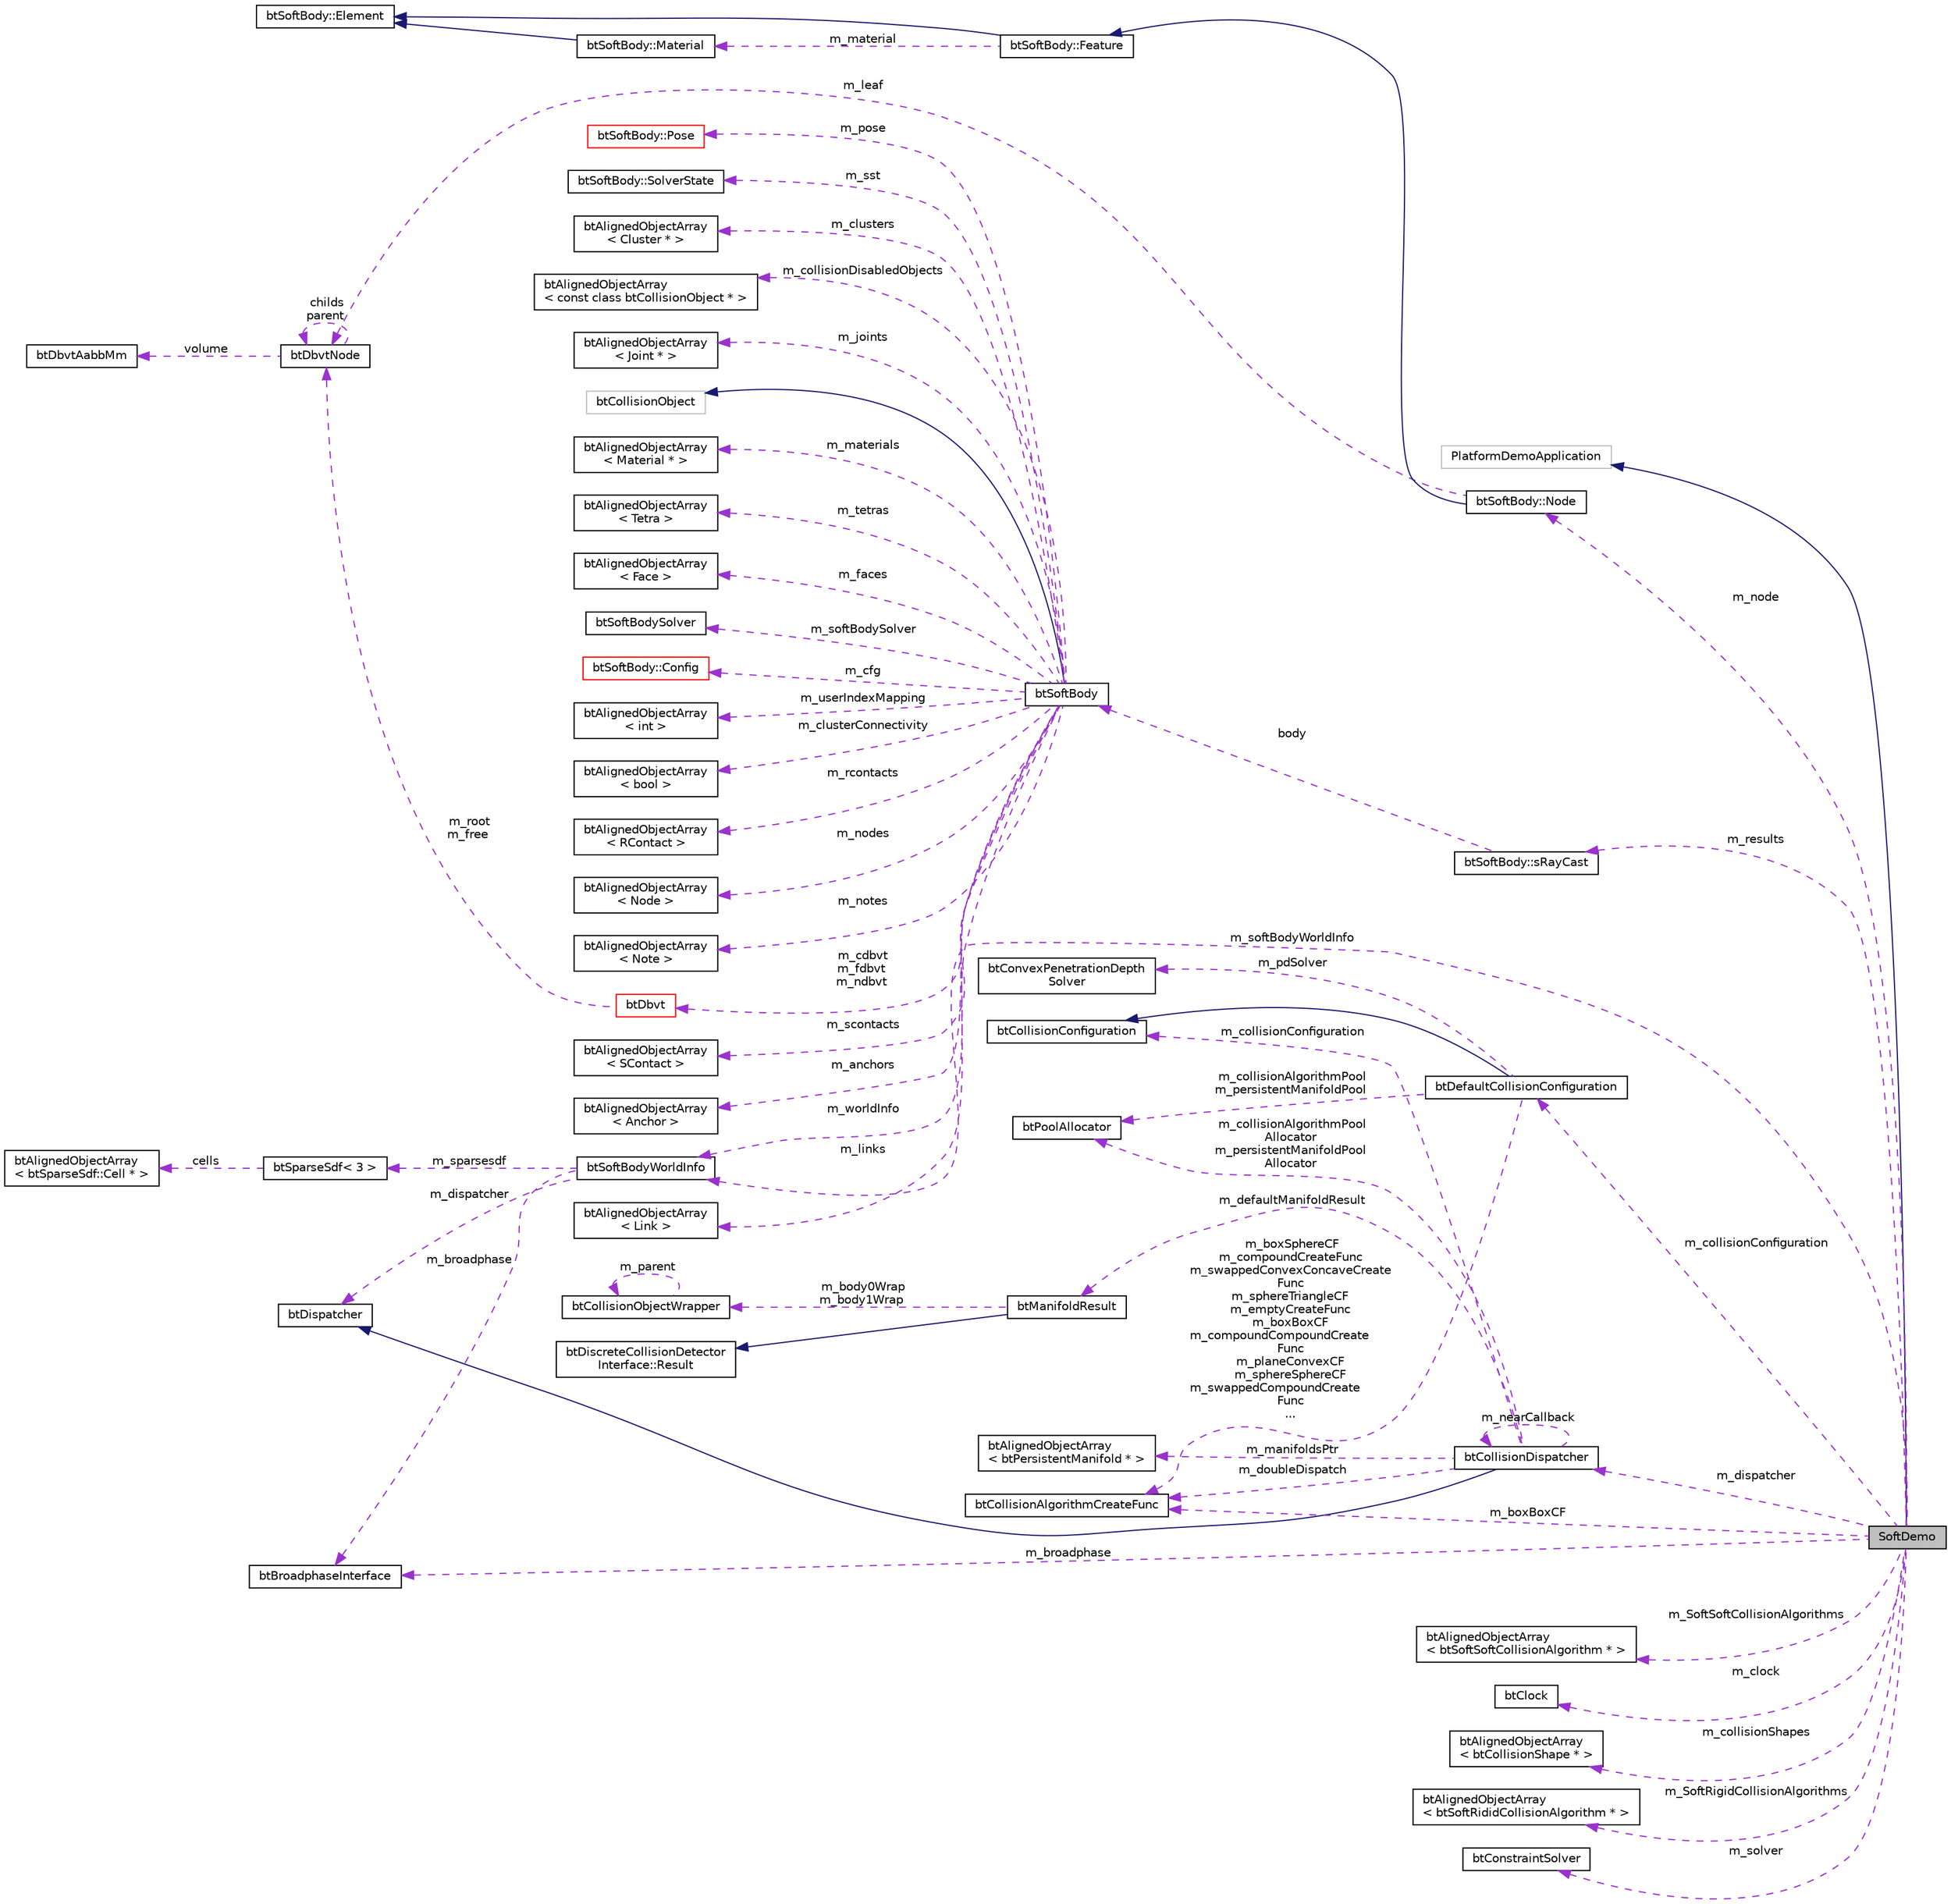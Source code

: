 digraph "SoftDemo"
{
  edge [fontname="Helvetica",fontsize="10",labelfontname="Helvetica",labelfontsize="10"];
  node [fontname="Helvetica",fontsize="10",shape=record];
  rankdir="LR";
  Node1 [label="SoftDemo",height=0.2,width=0.4,color="black", fillcolor="grey75", style="filled", fontcolor="black"];
  Node2 -> Node1 [dir="back",color="midnightblue",fontsize="10",style="solid",fontname="Helvetica"];
  Node2 [label="PlatformDemoApplication",height=0.2,width=0.4,color="grey75", fillcolor="white", style="filled"];
  Node3 -> Node1 [dir="back",color="darkorchid3",fontsize="10",style="dashed",label=" m_softBodyWorldInfo" ,fontname="Helvetica"];
  Node3 [label="btSoftBodyWorldInfo",height=0.2,width=0.4,color="black", fillcolor="white", style="filled",URL="$structbt_soft_body_world_info.html"];
  Node4 -> Node3 [dir="back",color="darkorchid3",fontsize="10",style="dashed",label=" m_dispatcher" ,fontname="Helvetica"];
  Node4 [label="btDispatcher",height=0.2,width=0.4,color="black", fillcolor="white", style="filled",URL="$classbt_dispatcher.html"];
  Node5 -> Node3 [dir="back",color="darkorchid3",fontsize="10",style="dashed",label=" m_sparsesdf" ,fontname="Helvetica"];
  Node5 [label="btSparseSdf\< 3 \>",height=0.2,width=0.4,color="black", fillcolor="white", style="filled",URL="$structbt_sparse_sdf.html"];
  Node6 -> Node5 [dir="back",color="darkorchid3",fontsize="10",style="dashed",label=" cells" ,fontname="Helvetica"];
  Node6 [label="btAlignedObjectArray\l\< btSparseSdf::Cell * \>",height=0.2,width=0.4,color="black", fillcolor="white", style="filled",URL="$classbt_aligned_object_array.html"];
  Node7 -> Node3 [dir="back",color="darkorchid3",fontsize="10",style="dashed",label=" m_broadphase" ,fontname="Helvetica"];
  Node7 [label="btBroadphaseInterface",height=0.2,width=0.4,color="black", fillcolor="white", style="filled",URL="$classbt_broadphase_interface.html"];
  Node8 -> Node1 [dir="back",color="darkorchid3",fontsize="10",style="dashed",label=" m_results" ,fontname="Helvetica"];
  Node8 [label="btSoftBody::sRayCast",height=0.2,width=0.4,color="black", fillcolor="white", style="filled",URL="$structbt_soft_body_1_1s_ray_cast.html"];
  Node9 -> Node8 [dir="back",color="darkorchid3",fontsize="10",style="dashed",label=" body" ,fontname="Helvetica"];
  Node9 [label="btSoftBody",height=0.2,width=0.4,color="black", fillcolor="white", style="filled",URL="$classbt_soft_body.html"];
  Node10 -> Node9 [dir="back",color="midnightblue",fontsize="10",style="solid",fontname="Helvetica"];
  Node10 [label="btCollisionObject",height=0.2,width=0.4,color="grey75", fillcolor="white", style="filled"];
  Node3 -> Node9 [dir="back",color="darkorchid3",fontsize="10",style="dashed",label=" m_worldInfo" ,fontname="Helvetica"];
  Node11 -> Node9 [dir="back",color="darkorchid3",fontsize="10",style="dashed",label=" m_materials" ,fontname="Helvetica"];
  Node11 [label="btAlignedObjectArray\l\< Material * \>",height=0.2,width=0.4,color="black", fillcolor="white", style="filled",URL="$classbt_aligned_object_array.html"];
  Node12 -> Node9 [dir="back",color="darkorchid3",fontsize="10",style="dashed",label=" m_tetras" ,fontname="Helvetica"];
  Node12 [label="btAlignedObjectArray\l\< Tetra \>",height=0.2,width=0.4,color="black", fillcolor="white", style="filled",URL="$classbt_aligned_object_array.html"];
  Node13 -> Node9 [dir="back",color="darkorchid3",fontsize="10",style="dashed",label=" m_faces" ,fontname="Helvetica"];
  Node13 [label="btAlignedObjectArray\l\< Face \>",height=0.2,width=0.4,color="black", fillcolor="white", style="filled",URL="$classbt_aligned_object_array.html"];
  Node14 -> Node9 [dir="back",color="darkorchid3",fontsize="10",style="dashed",label=" m_softBodySolver" ,fontname="Helvetica"];
  Node14 [label="btSoftBodySolver",height=0.2,width=0.4,color="black", fillcolor="white", style="filled",URL="$classbt_soft_body_solver.html"];
  Node15 -> Node9 [dir="back",color="darkorchid3",fontsize="10",style="dashed",label=" m_cfg" ,fontname="Helvetica"];
  Node15 [label="btSoftBody::Config",height=0.2,width=0.4,color="red", fillcolor="white", style="filled",URL="$structbt_soft_body_1_1_config.html"];
  Node16 -> Node9 [dir="back",color="darkorchid3",fontsize="10",style="dashed",label=" m_userIndexMapping" ,fontname="Helvetica"];
  Node16 [label="btAlignedObjectArray\l\< int \>",height=0.2,width=0.4,color="black", fillcolor="white", style="filled",URL="$classbt_aligned_object_array.html"];
  Node17 -> Node9 [dir="back",color="darkorchid3",fontsize="10",style="dashed",label=" m_clusterConnectivity" ,fontname="Helvetica"];
  Node17 [label="btAlignedObjectArray\l\< bool \>",height=0.2,width=0.4,color="black", fillcolor="white", style="filled",URL="$classbt_aligned_object_array.html"];
  Node18 -> Node9 [dir="back",color="darkorchid3",fontsize="10",style="dashed",label=" m_rcontacts" ,fontname="Helvetica"];
  Node18 [label="btAlignedObjectArray\l\< RContact \>",height=0.2,width=0.4,color="black", fillcolor="white", style="filled",URL="$classbt_aligned_object_array.html"];
  Node19 -> Node9 [dir="back",color="darkorchid3",fontsize="10",style="dashed",label=" m_cdbvt\nm_fdbvt\nm_ndbvt" ,fontname="Helvetica"];
  Node19 [label="btDbvt",height=0.2,width=0.4,color="red", fillcolor="white", style="filled",URL="$structbt_dbvt.html"];
  Node20 -> Node19 [dir="back",color="darkorchid3",fontsize="10",style="dashed",label=" m_root\nm_free" ,fontname="Helvetica"];
  Node20 [label="btDbvtNode",height=0.2,width=0.4,color="black", fillcolor="white", style="filled",URL="$structbt_dbvt_node.html"];
  Node21 -> Node20 [dir="back",color="darkorchid3",fontsize="10",style="dashed",label=" volume" ,fontname="Helvetica"];
  Node21 [label="btDbvtAabbMm",height=0.2,width=0.4,color="black", fillcolor="white", style="filled",URL="$structbt_dbvt_aabb_mm.html"];
  Node20 -> Node20 [dir="back",color="darkorchid3",fontsize="10",style="dashed",label=" childs\nparent" ,fontname="Helvetica"];
  Node22 -> Node9 [dir="back",color="darkorchid3",fontsize="10",style="dashed",label=" m_scontacts" ,fontname="Helvetica"];
  Node22 [label="btAlignedObjectArray\l\< SContact \>",height=0.2,width=0.4,color="black", fillcolor="white", style="filled",URL="$classbt_aligned_object_array.html"];
  Node23 -> Node9 [dir="back",color="darkorchid3",fontsize="10",style="dashed",label=" m_anchors" ,fontname="Helvetica"];
  Node23 [label="btAlignedObjectArray\l\< Anchor \>",height=0.2,width=0.4,color="black", fillcolor="white", style="filled",URL="$classbt_aligned_object_array.html"];
  Node24 -> Node9 [dir="back",color="darkorchid3",fontsize="10",style="dashed",label=" m_links" ,fontname="Helvetica"];
  Node24 [label="btAlignedObjectArray\l\< Link \>",height=0.2,width=0.4,color="black", fillcolor="white", style="filled",URL="$classbt_aligned_object_array.html"];
  Node25 -> Node9 [dir="back",color="darkorchid3",fontsize="10",style="dashed",label=" m_pose" ,fontname="Helvetica"];
  Node25 [label="btSoftBody::Pose",height=0.2,width=0.4,color="red", fillcolor="white", style="filled",URL="$structbt_soft_body_1_1_pose.html"];
  Node26 -> Node9 [dir="back",color="darkorchid3",fontsize="10",style="dashed",label=" m_sst" ,fontname="Helvetica"];
  Node26 [label="btSoftBody::SolverState",height=0.2,width=0.4,color="black", fillcolor="white", style="filled",URL="$structbt_soft_body_1_1_solver_state.html"];
  Node27 -> Node9 [dir="back",color="darkorchid3",fontsize="10",style="dashed",label=" m_clusters" ,fontname="Helvetica"];
  Node27 [label="btAlignedObjectArray\l\< Cluster * \>",height=0.2,width=0.4,color="black", fillcolor="white", style="filled",URL="$classbt_aligned_object_array.html"];
  Node28 -> Node9 [dir="back",color="darkorchid3",fontsize="10",style="dashed",label=" m_collisionDisabledObjects" ,fontname="Helvetica"];
  Node28 [label="btAlignedObjectArray\l\< const class btCollisionObject * \>",height=0.2,width=0.4,color="black", fillcolor="white", style="filled",URL="$classbt_aligned_object_array.html"];
  Node29 -> Node9 [dir="back",color="darkorchid3",fontsize="10",style="dashed",label=" m_joints" ,fontname="Helvetica"];
  Node29 [label="btAlignedObjectArray\l\< Joint * \>",height=0.2,width=0.4,color="black", fillcolor="white", style="filled",URL="$classbt_aligned_object_array.html"];
  Node30 -> Node9 [dir="back",color="darkorchid3",fontsize="10",style="dashed",label=" m_nodes" ,fontname="Helvetica"];
  Node30 [label="btAlignedObjectArray\l\< Node \>",height=0.2,width=0.4,color="black", fillcolor="white", style="filled",URL="$classbt_aligned_object_array.html"];
  Node31 -> Node9 [dir="back",color="darkorchid3",fontsize="10",style="dashed",label=" m_notes" ,fontname="Helvetica"];
  Node31 [label="btAlignedObjectArray\l\< Note \>",height=0.2,width=0.4,color="black", fillcolor="white", style="filled",URL="$classbt_aligned_object_array.html"];
  Node32 -> Node1 [dir="back",color="darkorchid3",fontsize="10",style="dashed",label=" m_collisionConfiguration" ,fontname="Helvetica"];
  Node32 [label="btDefaultCollisionConfiguration",height=0.2,width=0.4,color="black", fillcolor="white", style="filled",URL="$classbt_default_collision_configuration.html"];
  Node33 -> Node32 [dir="back",color="midnightblue",fontsize="10",style="solid",fontname="Helvetica"];
  Node33 [label="btCollisionConfiguration",height=0.2,width=0.4,color="black", fillcolor="white", style="filled",URL="$classbt_collision_configuration.html"];
  Node34 -> Node32 [dir="back",color="darkorchid3",fontsize="10",style="dashed",label=" m_collisionAlgorithmPool\nm_persistentManifoldPool" ,fontname="Helvetica"];
  Node34 [label="btPoolAllocator",height=0.2,width=0.4,color="black", fillcolor="white", style="filled",URL="$classbt_pool_allocator.html",tooltip="The btPoolAllocator class allows to efficiently allocate a large pool of objects, instead of dynamica..."];
  Node35 -> Node32 [dir="back",color="darkorchid3",fontsize="10",style="dashed",label=" m_pdSolver" ,fontname="Helvetica"];
  Node35 [label="btConvexPenetrationDepth\lSolver",height=0.2,width=0.4,color="black", fillcolor="white", style="filled",URL="$classbt_convex_penetration_depth_solver.html",tooltip="ConvexPenetrationDepthSolver provides an interface for penetration depth calculation. "];
  Node36 -> Node32 [dir="back",color="darkorchid3",fontsize="10",style="dashed",label=" m_boxSphereCF\nm_compoundCreateFunc\nm_swappedConvexConcaveCreate\lFunc\nm_sphereTriangleCF\nm_emptyCreateFunc\nm_boxBoxCF\nm_compoundCompoundCreate\lFunc\nm_planeConvexCF\nm_sphereSphereCF\nm_swappedCompoundCreate\lFunc\n..." ,fontname="Helvetica"];
  Node36 [label="btCollisionAlgorithmCreateFunc",height=0.2,width=0.4,color="black", fillcolor="white", style="filled",URL="$structbt_collision_algorithm_create_func.html",tooltip="Used by the btCollisionDispatcher to register and create instances for btCollisionAlgorithm. "];
  Node37 -> Node1 [dir="back",color="darkorchid3",fontsize="10",style="dashed",label=" m_dispatcher" ,fontname="Helvetica"];
  Node37 [label="btCollisionDispatcher",height=0.2,width=0.4,color="black", fillcolor="white", style="filled",URL="$classbt_collision_dispatcher.html"];
  Node4 -> Node37 [dir="back",color="midnightblue",fontsize="10",style="solid",fontname="Helvetica"];
  Node33 -> Node37 [dir="back",color="darkorchid3",fontsize="10",style="dashed",label=" m_collisionConfiguration" ,fontname="Helvetica"];
  Node34 -> Node37 [dir="back",color="darkorchid3",fontsize="10",style="dashed",label=" m_collisionAlgorithmPool\lAllocator\nm_persistentManifoldPool\lAllocator" ,fontname="Helvetica"];
  Node37 -> Node37 [dir="back",color="darkorchid3",fontsize="10",style="dashed",label=" m_nearCallback" ,fontname="Helvetica"];
  Node36 -> Node37 [dir="back",color="darkorchid3",fontsize="10",style="dashed",label=" m_doubleDispatch" ,fontname="Helvetica"];
  Node38 -> Node37 [dir="back",color="darkorchid3",fontsize="10",style="dashed",label=" m_defaultManifoldResult" ,fontname="Helvetica"];
  Node38 [label="btManifoldResult",height=0.2,width=0.4,color="black", fillcolor="white", style="filled",URL="$classbt_manifold_result.html",tooltip="btManifoldResult is a helper class to manage contact results. "];
  Node39 -> Node38 [dir="back",color="midnightblue",fontsize="10",style="solid",fontname="Helvetica"];
  Node39 [label="btDiscreteCollisionDetector\lInterface::Result",height=0.2,width=0.4,color="black", fillcolor="white", style="filled",URL="$structbt_discrete_collision_detector_interface_1_1_result.html"];
  Node40 -> Node38 [dir="back",color="darkorchid3",fontsize="10",style="dashed",label=" m_body0Wrap\nm_body1Wrap" ,fontname="Helvetica"];
  Node40 [label="btCollisionObjectWrapper",height=0.2,width=0.4,color="black", fillcolor="white", style="filled",URL="$structbt_collision_object_wrapper.html"];
  Node40 -> Node40 [dir="back",color="darkorchid3",fontsize="10",style="dashed",label=" m_parent" ,fontname="Helvetica"];
  Node41 -> Node37 [dir="back",color="darkorchid3",fontsize="10",style="dashed",label=" m_manifoldsPtr" ,fontname="Helvetica"];
  Node41 [label="btAlignedObjectArray\l\< btPersistentManifold * \>",height=0.2,width=0.4,color="black", fillcolor="white", style="filled",URL="$classbt_aligned_object_array.html"];
  Node42 -> Node1 [dir="back",color="darkorchid3",fontsize="10",style="dashed",label=" m_node" ,fontname="Helvetica"];
  Node42 [label="btSoftBody::Node",height=0.2,width=0.4,color="black", fillcolor="white", style="filled",URL="$structbt_soft_body_1_1_node.html"];
  Node43 -> Node42 [dir="back",color="midnightblue",fontsize="10",style="solid",fontname="Helvetica"];
  Node43 [label="btSoftBody::Feature",height=0.2,width=0.4,color="black", fillcolor="white", style="filled",URL="$structbt_soft_body_1_1_feature.html"];
  Node44 -> Node43 [dir="back",color="midnightblue",fontsize="10",style="solid",fontname="Helvetica"];
  Node44 [label="btSoftBody::Element",height=0.2,width=0.4,color="black", fillcolor="white", style="filled",URL="$structbt_soft_body_1_1_element.html"];
  Node45 -> Node43 [dir="back",color="darkorchid3",fontsize="10",style="dashed",label=" m_material" ,fontname="Helvetica"];
  Node45 [label="btSoftBody::Material",height=0.2,width=0.4,color="black", fillcolor="white", style="filled",URL="$structbt_soft_body_1_1_material.html"];
  Node44 -> Node45 [dir="back",color="midnightblue",fontsize="10",style="solid",fontname="Helvetica"];
  Node20 -> Node42 [dir="back",color="darkorchid3",fontsize="10",style="dashed",label=" m_leaf" ,fontname="Helvetica"];
  Node46 -> Node1 [dir="back",color="darkorchid3",fontsize="10",style="dashed",label=" m_SoftSoftCollisionAlgorithms" ,fontname="Helvetica"];
  Node46 [label="btAlignedObjectArray\l\< btSoftSoftCollisionAlgorithm * \>",height=0.2,width=0.4,color="black", fillcolor="white", style="filled",URL="$classbt_aligned_object_array.html"];
  Node36 -> Node1 [dir="back",color="darkorchid3",fontsize="10",style="dashed",label=" m_boxBoxCF" ,fontname="Helvetica"];
  Node47 -> Node1 [dir="back",color="darkorchid3",fontsize="10",style="dashed",label=" m_clock" ,fontname="Helvetica"];
  Node47 [label="btClock",height=0.2,width=0.4,color="black", fillcolor="white", style="filled",URL="$classbt_clock.html",tooltip="The btClock is a portable basic clock that measures accurate time in seconds, use for profiling..."];
  Node7 -> Node1 [dir="back",color="darkorchid3",fontsize="10",style="dashed",label=" m_broadphase" ,fontname="Helvetica"];
  Node48 -> Node1 [dir="back",color="darkorchid3",fontsize="10",style="dashed",label=" m_collisionShapes" ,fontname="Helvetica"];
  Node48 [label="btAlignedObjectArray\l\< btCollisionShape * \>",height=0.2,width=0.4,color="black", fillcolor="white", style="filled",URL="$classbt_aligned_object_array.html"];
  Node49 -> Node1 [dir="back",color="darkorchid3",fontsize="10",style="dashed",label=" m_SoftRigidCollisionAlgorithms" ,fontname="Helvetica"];
  Node49 [label="btAlignedObjectArray\l\< btSoftRididCollisionAlgorithm * \>",height=0.2,width=0.4,color="black", fillcolor="white", style="filled",URL="$classbt_aligned_object_array.html"];
  Node50 -> Node1 [dir="back",color="darkorchid3",fontsize="10",style="dashed",label=" m_solver" ,fontname="Helvetica"];
  Node50 [label="btConstraintSolver",height=0.2,width=0.4,color="black", fillcolor="white", style="filled",URL="$classbt_constraint_solver.html"];
}
